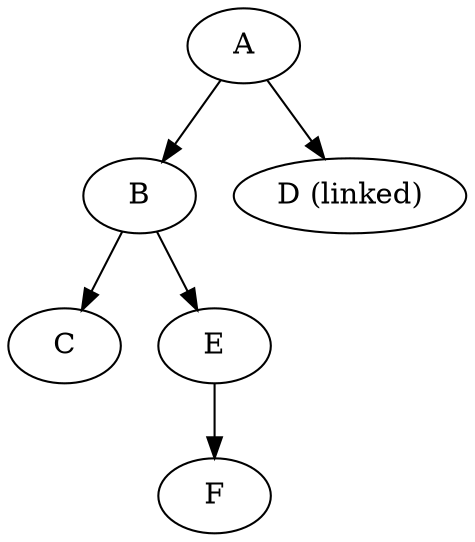 digraph G {
  A -> B -> C
  A -> D
  B -> E -> F
  D [URL="http://example.org/", label="D (linked)"]
}
